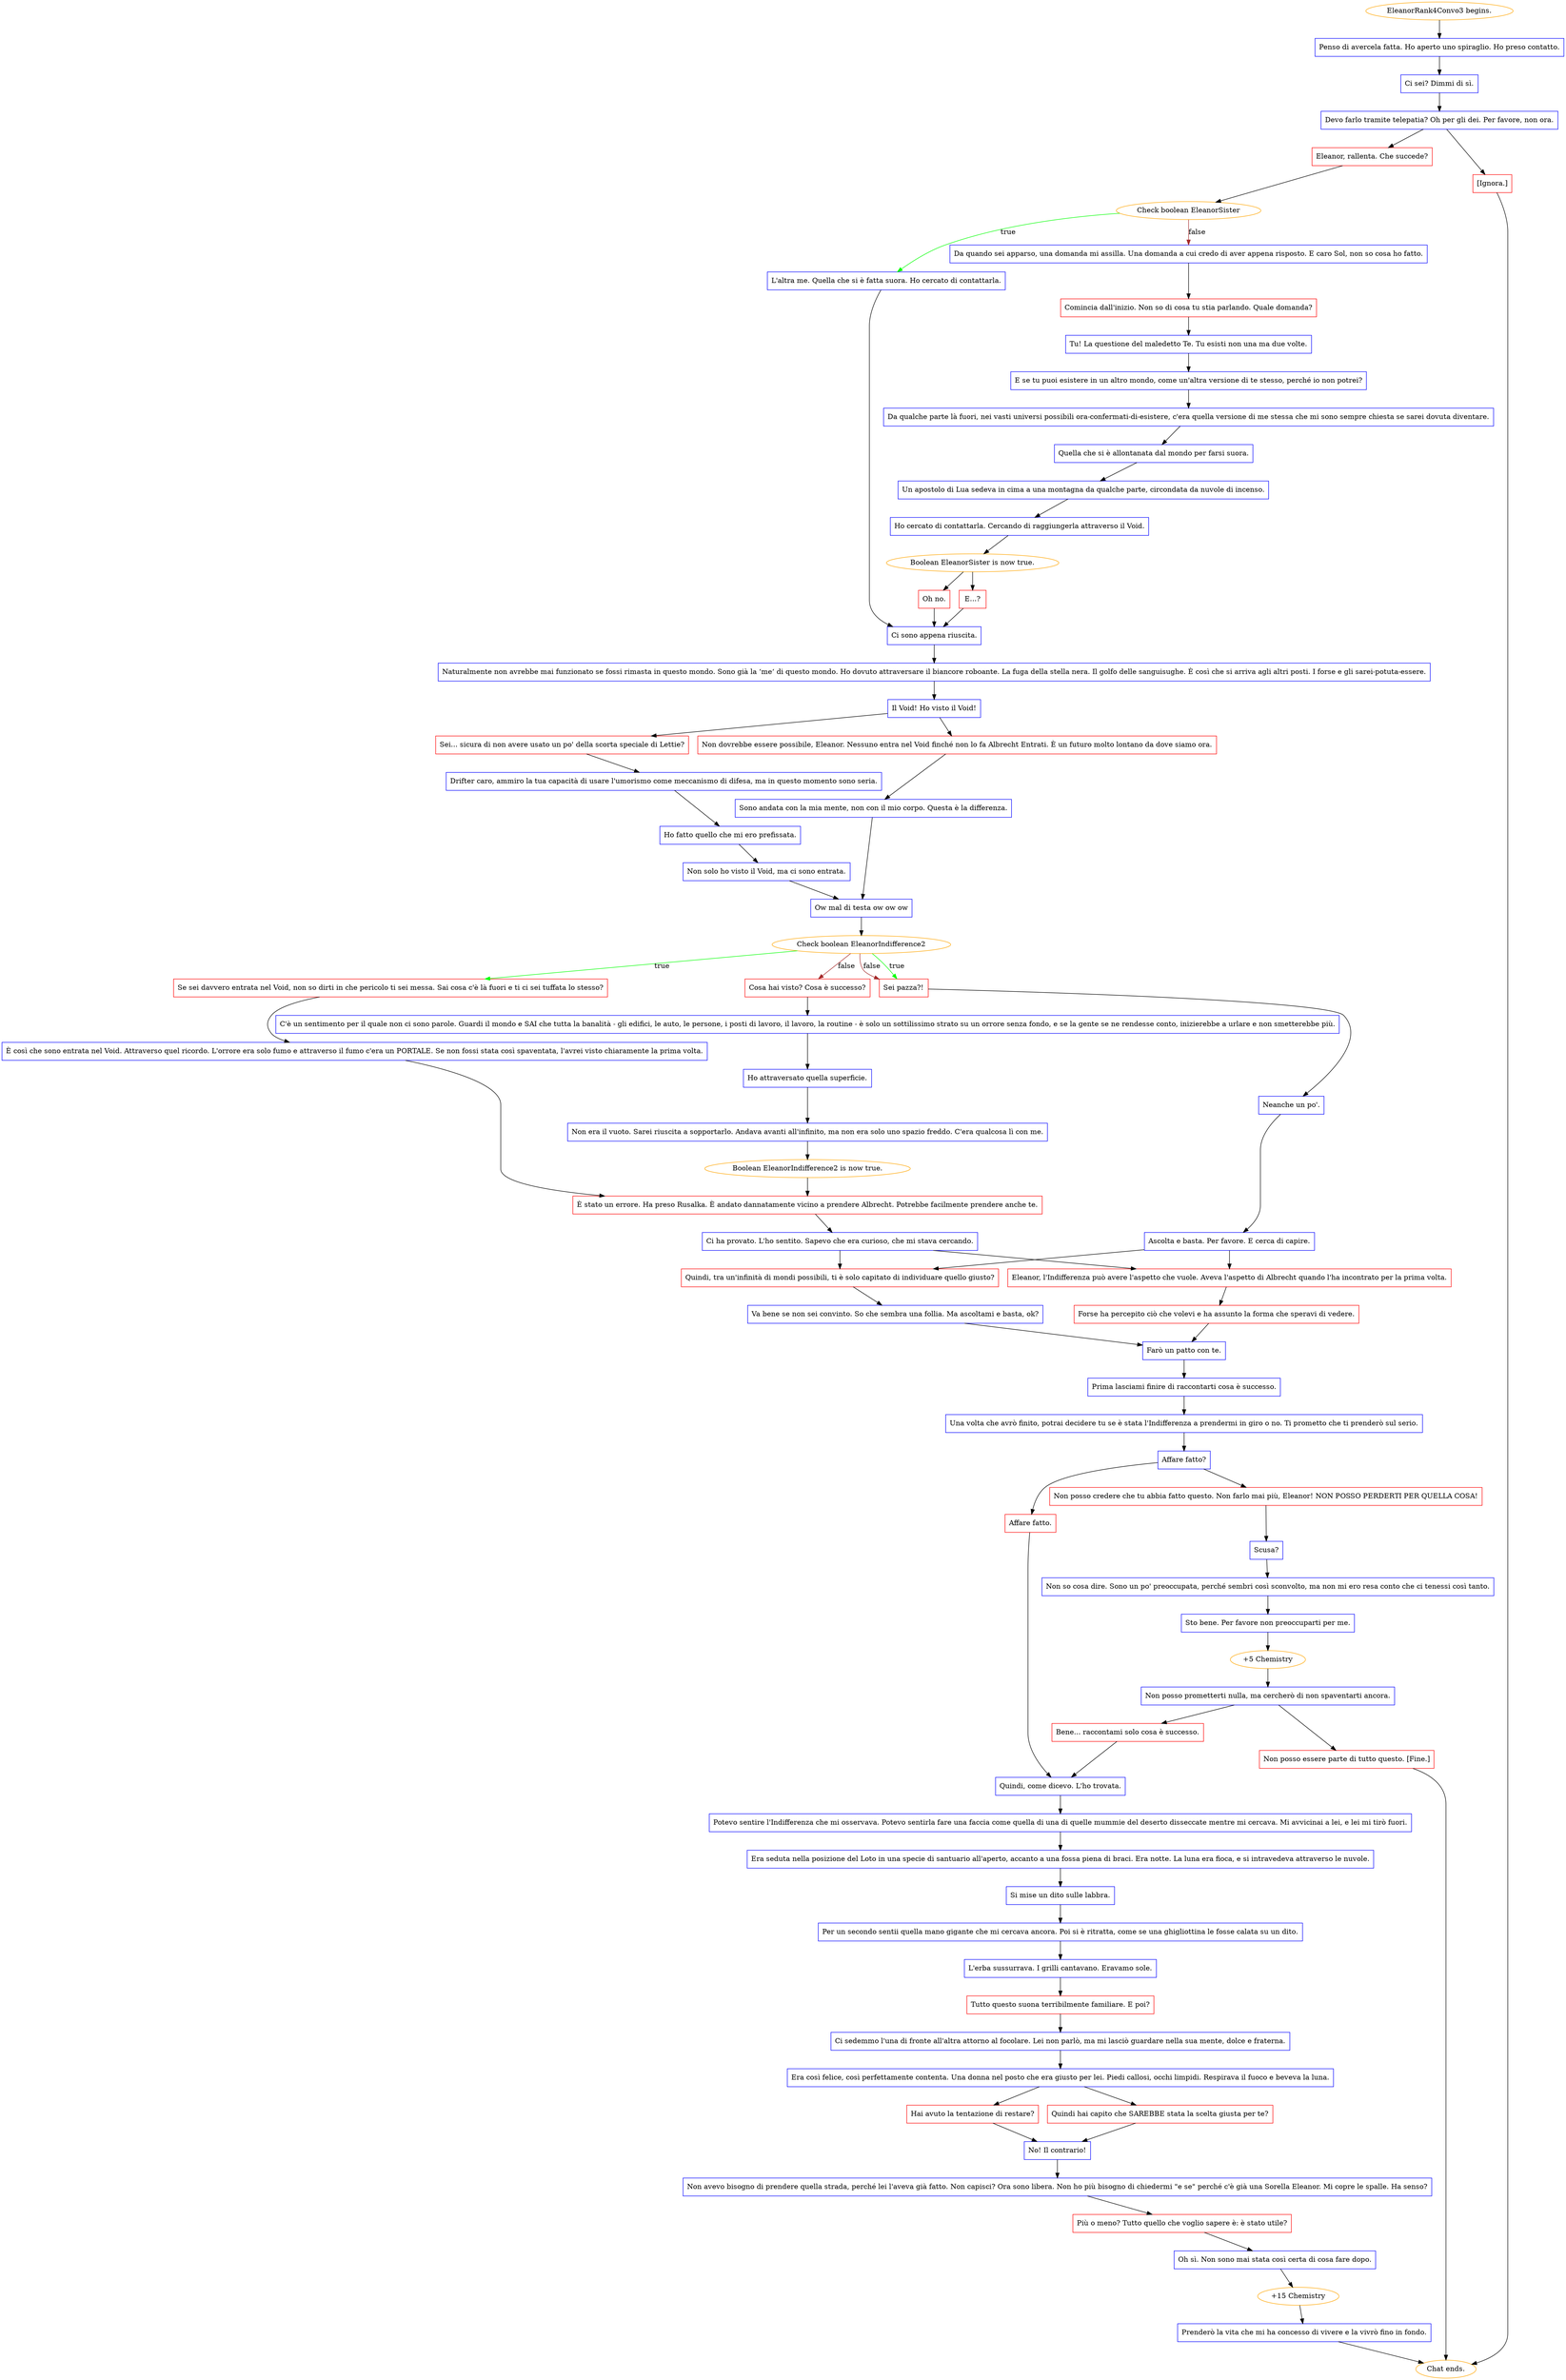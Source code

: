 digraph {
	"EleanorRank4Convo3 begins." [color=orange];
		"EleanorRank4Convo3 begins." -> j2922546480;
	j2922546480 [label="Penso di avercela fatta. Ho aperto uno spiraglio. Ho preso contatto.",shape=box,color=blue];
		j2922546480 -> j3952787324;
	j3952787324 [label="Ci sei? Dimmi di sì.",shape=box,color=blue];
		j3952787324 -> j2400750488;
	j2400750488 [label="Devo farlo tramite telepatia? Oh per gli dei. Per favore, non ora.",shape=box,color=blue];
		j2400750488 -> j2693571969;
		j2400750488 -> j4060732423;
	j2693571969 [label="Eleanor, rallenta. Che succede?",shape=box,color=red];
		j2693571969 -> j654081298;
	j4060732423 [label="[Ignora.]",shape=box,color=red];
		j4060732423 -> "Chat ends.";
	j654081298 [label="Check boolean EleanorSister",color=orange];
		j654081298 -> j3311051504 [label=true,color=green];
		j654081298 -> j2037362697 [label=false,color=brown];
	"Chat ends." [color=orange];
	j3311051504 [label="L'altra me. Quella che si è fatta suora. Ho cercato di contattarla.",shape=box,color=blue];
		j3311051504 -> j3736481555;
	j2037362697 [label="Da quando sei apparso, una domanda mi assilla. Una domanda a cui credo di aver appena risposto. E caro Sol, non so cosa ho fatto.",shape=box,color=blue];
		j2037362697 -> j2135168901;
	j3736481555 [label="Ci sono appena riuscita.",shape=box,color=blue];
		j3736481555 -> j3467951160;
	j2135168901 [label="Comincia dall'inizio. Non so di cosa tu stia parlando. Quale domanda?",shape=box,color=red];
		j2135168901 -> j534548138;
	j3467951160 [label="Naturalmente non avrebbe mai funzionato se fossi rimasta in questo mondo. Sono già la ‘me‘ di questo mondo. Ho dovuto attraversare il biancore roboante. La fuga della stella nera. Il golfo delle sanguisughe. È così che si arriva agli altri posti. I forse e gli sarei-potuta-essere.",shape=box,color=blue];
		j3467951160 -> j2998286024;
	j534548138 [label="Tu! La questione del maledetto Te. Tu esisti non una ma due volte.",shape=box,color=blue];
		j534548138 -> j2550371715;
	j2998286024 [label="Il Void! Ho visto il Void!",shape=box,color=blue];
		j2998286024 -> j3637591701;
		j2998286024 -> j2112859304;
	j2550371715 [label="E se tu puoi esistere in un altro mondo, come un'altra versione di te stesso, perché io non potrei?",shape=box,color=blue];
		j2550371715 -> j450483365;
	j3637591701 [label="Sei... sicura di non avere usato un po' della scorta speciale di Lettie?",shape=box,color=red];
		j3637591701 -> j2244075617;
	j2112859304 [label="Non dovrebbe essere possibile, Eleanor. Nessuno entra nel Void finché non lo fa Albrecht Entrati. È un futuro molto lontano da dove siamo ora.",shape=box,color=red];
		j2112859304 -> j3511163424;
	j450483365 [label="Da qualche parte là fuori, nei vasti universi possibili ora-confermati-di-esistere, c'era quella versione di me stessa che mi sono sempre chiesta se sarei dovuta diventare.",shape=box,color=blue];
		j450483365 -> j862290375;
	j2244075617 [label="Drifter caro, ammiro la tua capacità di usare l'umorismo come meccanismo di difesa, ma in questo momento sono seria.",shape=box,color=blue];
		j2244075617 -> j3478548845;
	j3511163424 [label="Sono andata con la mia mente, non con il mio corpo. Questa è la differenza.",shape=box,color=blue];
		j3511163424 -> j134668101;
	j862290375 [label="Quella che si è allontanata dal mondo per farsi suora.",shape=box,color=blue];
		j862290375 -> j2308391111;
	j3478548845 [label="Ho fatto quello che mi ero prefissata.",shape=box,color=blue];
		j3478548845 -> j300724458;
	j134668101 [label="Ow mal di testa ow ow ow",shape=box,color=blue];
		j134668101 -> j3014708669;
	j2308391111 [label="Un apostolo di Lua sedeva in cima a una montagna da qualche parte, circondata da nuvole di incenso.",shape=box,color=blue];
		j2308391111 -> j2350915118;
	j300724458 [label="Non solo ho visto il Void, ma ci sono entrata.",shape=box,color=blue];
		j300724458 -> j134668101;
	j3014708669 [label="Check boolean EleanorIndifference2",color=orange];
		j3014708669 -> j4025832222 [label=true,color=green];
		j3014708669 -> j3312092613 [label=true,color=green];
		j3014708669 -> j2929398884 [label=false,color=brown];
		j3014708669 -> j3312092613 [label=false,color=brown];
	j2350915118 [label="Ho cercato di contattarla. Cercando di raggiungerla attraverso il Void.",shape=box,color=blue];
		j2350915118 -> j3212129121;
	j4025832222 [label="Se sei davvero entrata nel Void, non so dirti in che pericolo ti sei messa. Sai cosa c'è là fuori e ti ci sei tuffata lo stesso?",shape=box,color=red];
		j4025832222 -> j2853868067;
	j3312092613 [label="Sei pazza?!",shape=box,color=red];
		j3312092613 -> j3033784282;
	j2929398884 [label="Cosa hai visto? Cosa è successo?",shape=box,color=red];
		j2929398884 -> j2379759544;
	j3212129121 [label="Boolean EleanorSister is now true.",color=orange];
		j3212129121 -> j4016596296;
		j3212129121 -> j132477598;
	j2853868067 [label="È così che sono entrata nel Void. Attraverso quel ricordo. L'orrore era solo fumo e attraverso il fumo c'era un PORTALE. Se non fossi stata così spaventata, l'avrei visto chiaramente la prima volta.",shape=box,color=blue];
		j2853868067 -> j22308577;
	j3033784282 [label="Neanche un po'.",shape=box,color=blue];
		j3033784282 -> j3290735884;
	j2379759544 [label="C'è un sentimento per il quale non ci sono parole. Guardi il mondo e SAI che tutta la banalità - gli edifici, le auto, le persone, i posti di lavoro, il lavoro, la routine - è solo un sottilissimo strato su un orrore senza fondo, e se la gente se ne rendesse conto, inizierebbe a urlare e non smetterebbe più.",shape=box,color=blue];
		j2379759544 -> j3643970428;
	j4016596296 [label="Oh no.",shape=box,color=red];
		j4016596296 -> j3736481555;
	j132477598 [label="E...?",shape=box,color=red];
		j132477598 -> j3736481555;
	j22308577 [label="È stato un errore. Ha preso Rusalka. È andato dannatamente vicino a prendere Albrecht. Potrebbe facilmente prendere anche te.",shape=box,color=red];
		j22308577 -> j687326520;
	j3290735884 [label="Ascolta e basta. Per favore. E cerca di capire.",shape=box,color=blue];
		j3290735884 -> j1416531916;
		j3290735884 -> j2085297344;
	j3643970428 [label="Ho attraversato quella superficie.",shape=box,color=blue];
		j3643970428 -> j417030737;
	j687326520 [label="Ci ha provato. L'ho sentito. Sapevo che era curioso, che mi stava cercando.",shape=box,color=blue];
		j687326520 -> j1416531916;
		j687326520 -> j2085297344;
	j1416531916 [label="Quindi, tra un'infinità di mondi possibili, ti è solo capitato di individuare quello giusto?",shape=box,color=red];
		j1416531916 -> j1661817685;
	j2085297344 [label="Eleanor, l'Indifferenza può avere l'aspetto che vuole. Aveva l'aspetto di Albrecht quando l'ha incontrato per la prima volta.",shape=box,color=red];
		j2085297344 -> j2727315404;
	j417030737 [label="Non era il vuoto. Sarei riuscita a sopportarlo. Andava avanti all'infinito, ma non era solo uno spazio freddo. C'era qualcosa lì con me.",shape=box,color=blue];
		j417030737 -> j1639693687;
	j1661817685 [label="Va bene se non sei convinto. So che sembra una follia. Ma ascoltami e basta, ok?",shape=box,color=blue];
		j1661817685 -> j2518685950;
	j2727315404 [label="Forse ha percepito ciò che volevi e ha assunto la forma che speravi di vedere.",shape=box,color=red];
		j2727315404 -> j2518685950;
	j1639693687 [label="Boolean EleanorIndifference2 is now true.",color=orange];
		j1639693687 -> j22308577;
	j2518685950 [label="Farò un patto con te.",shape=box,color=blue];
		j2518685950 -> j2731849300;
	j2731849300 [label="Prima lasciami finire di raccontarti cosa è successo.",shape=box,color=blue];
		j2731849300 -> j1611410772;
	j1611410772 [label="Una volta che avrò finito, potrai decidere tu se è stata l'Indifferenza a prendermi in giro o no. Ti prometto che ti prenderò sul serio.",shape=box,color=blue];
		j1611410772 -> j1845021838;
	j1845021838 [label="Affare fatto?",shape=box,color=blue];
		j1845021838 -> j470818690;
		j1845021838 -> j386794352;
	j470818690 [label="Affare fatto.",shape=box,color=red];
		j470818690 -> j1866877549;
	j386794352 [label="Non posso credere che tu abbia fatto questo. Non farlo mai più, Eleanor! NON POSSO PERDERTI PER QUELLA COSA!",shape=box,color=red];
		j386794352 -> j4267397311;
	j1866877549 [label="Quindi, come dicevo. L'ho trovata.",shape=box,color=blue];
		j1866877549 -> j3231581542;
	j4267397311 [label="Scusa?",shape=box,color=blue];
		j4267397311 -> j2632684437;
	j3231581542 [label="Potevo sentire l'Indifferenza che mi osservava. Potevo sentirla fare una faccia come quella di una di quelle mummie del deserto disseccate mentre mi cercava. Mi avvicinai a lei, e lei mi tirò fuori.",shape=box,color=blue];
		j3231581542 -> j3022247360;
	j2632684437 [label="Non so cosa dire. Sono un po' preoccupata, perché sembri così sconvolto, ma non mi ero resa conto che ci tenessi così tanto.",shape=box,color=blue];
		j2632684437 -> j1026941360;
	j3022247360 [label="Era seduta nella posizione del Loto in una specie di santuario all'aperto, accanto a una fossa piena di braci. Era notte. La luna era fioca, e si intravedeva attraverso le nuvole.",shape=box,color=blue];
		j3022247360 -> j1180337047;
	j1026941360 [label="Sto bene. Per favore non preoccuparti per me.",shape=box,color=blue];
		j1026941360 -> j3900288849;
	j1180337047 [label="Si mise un dito sulle labbra.",shape=box,color=blue];
		j1180337047 -> j1849217837;
	j3900288849 [label="+5 Chemistry",color=orange];
		j3900288849 -> j294309269;
	j1849217837 [label="Per un secondo sentii quella mano gigante che mi cercava ancora. Poi si è ritratta, come se una ghigliottina le fosse calata su un dito.",shape=box,color=blue];
		j1849217837 -> j2745984937;
	j294309269 [label="Non posso prometterti nulla, ma cercherò di non spaventarti ancora.",shape=box,color=blue];
		j294309269 -> j1608825959;
		j294309269 -> j1117890624;
	j2745984937 [label="L'erba sussurrava. I grilli cantavano. Eravamo sole.",shape=box,color=blue];
		j2745984937 -> j544127465;
	j1608825959 [label="Bene... raccontami solo cosa è successo.",shape=box,color=red];
		j1608825959 -> j1866877549;
	j1117890624 [label="Non posso essere parte di tutto questo. [Fine.]",shape=box,color=red];
		j1117890624 -> "Chat ends.";
	j544127465 [label="Tutto questo suona terribilmente familiare. E poi?",shape=box,color=red];
		j544127465 -> j1198949713;
	j1198949713 [label="Ci sedemmo l'una di fronte all'altra attorno al focolare. Lei non parlò, ma mi lasciò guardare nella sua mente, dolce e fraterna.",shape=box,color=blue];
		j1198949713 -> j977025332;
	j977025332 [label="Era così felice, così perfettamente contenta. Una donna nel posto che era giusto per lei. Piedi callosi, occhi limpidi. Respirava il fuoco e beveva la luna.",shape=box,color=blue];
		j977025332 -> j4086426423;
		j977025332 -> j791045716;
	j4086426423 [label="Quindi hai capito che SAREBBE stata la scelta giusta per te?",shape=box,color=red];
		j4086426423 -> j1303694234;
	j791045716 [label="Hai avuto la tentazione di restare?",shape=box,color=red];
		j791045716 -> j1303694234;
	j1303694234 [label="No! Il contrario!",shape=box,color=blue];
		j1303694234 -> j3532623010;
	j3532623010 [label="Non avevo bisogno di prendere quella strada, perché lei l'aveva già fatto. Non capisci? Ora sono libera. Non ho più bisogno di chiedermi \"e se\" perché c'è già una Sorella Eleanor. Mi copre le spalle. Ha senso?",shape=box,color=blue];
		j3532623010 -> j3251325849;
	j3251325849 [label="Più o meno? Tutto quello che voglio sapere è: è stato utile?",shape=box,color=red];
		j3251325849 -> j2191308616;
	j2191308616 [label="Oh sì. Non sono mai stata così certa di cosa fare dopo.",shape=box,color=blue];
		j2191308616 -> j3608792907;
	j3608792907 [label="+15 Chemistry",color=orange];
		j3608792907 -> j3403908646;
	j3403908646 [label="Prenderò la vita che mi ha concesso di vivere e la vivrò fino in fondo.",shape=box,color=blue];
		j3403908646 -> "Chat ends.";
}